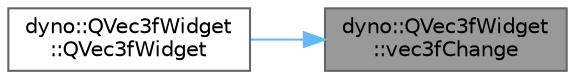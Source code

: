 digraph "dyno::QVec3fWidget::vec3fChange"
{
 // LATEX_PDF_SIZE
  bgcolor="transparent";
  edge [fontname=Helvetica,fontsize=10,labelfontname=Helvetica,labelfontsize=10];
  node [fontname=Helvetica,fontsize=10,shape=box,height=0.2,width=0.4];
  rankdir="RL";
  Node1 [id="Node000001",label="dyno::QVec3fWidget\l::vec3fChange",height=0.2,width=0.4,color="gray40", fillcolor="grey60", style="filled", fontcolor="black",tooltip=" "];
  Node1 -> Node2 [id="edge1_Node000001_Node000002",dir="back",color="steelblue1",style="solid",tooltip=" "];
  Node2 [id="Node000002",label="dyno::QVec3fWidget\l::QVec3fWidget",height=0.2,width=0.4,color="grey40", fillcolor="white", style="filled",URL="$classdyno_1_1_q_vec3f_widget.html#a692e78c28586bae19a7416d98b10f925",tooltip=" "];
}
